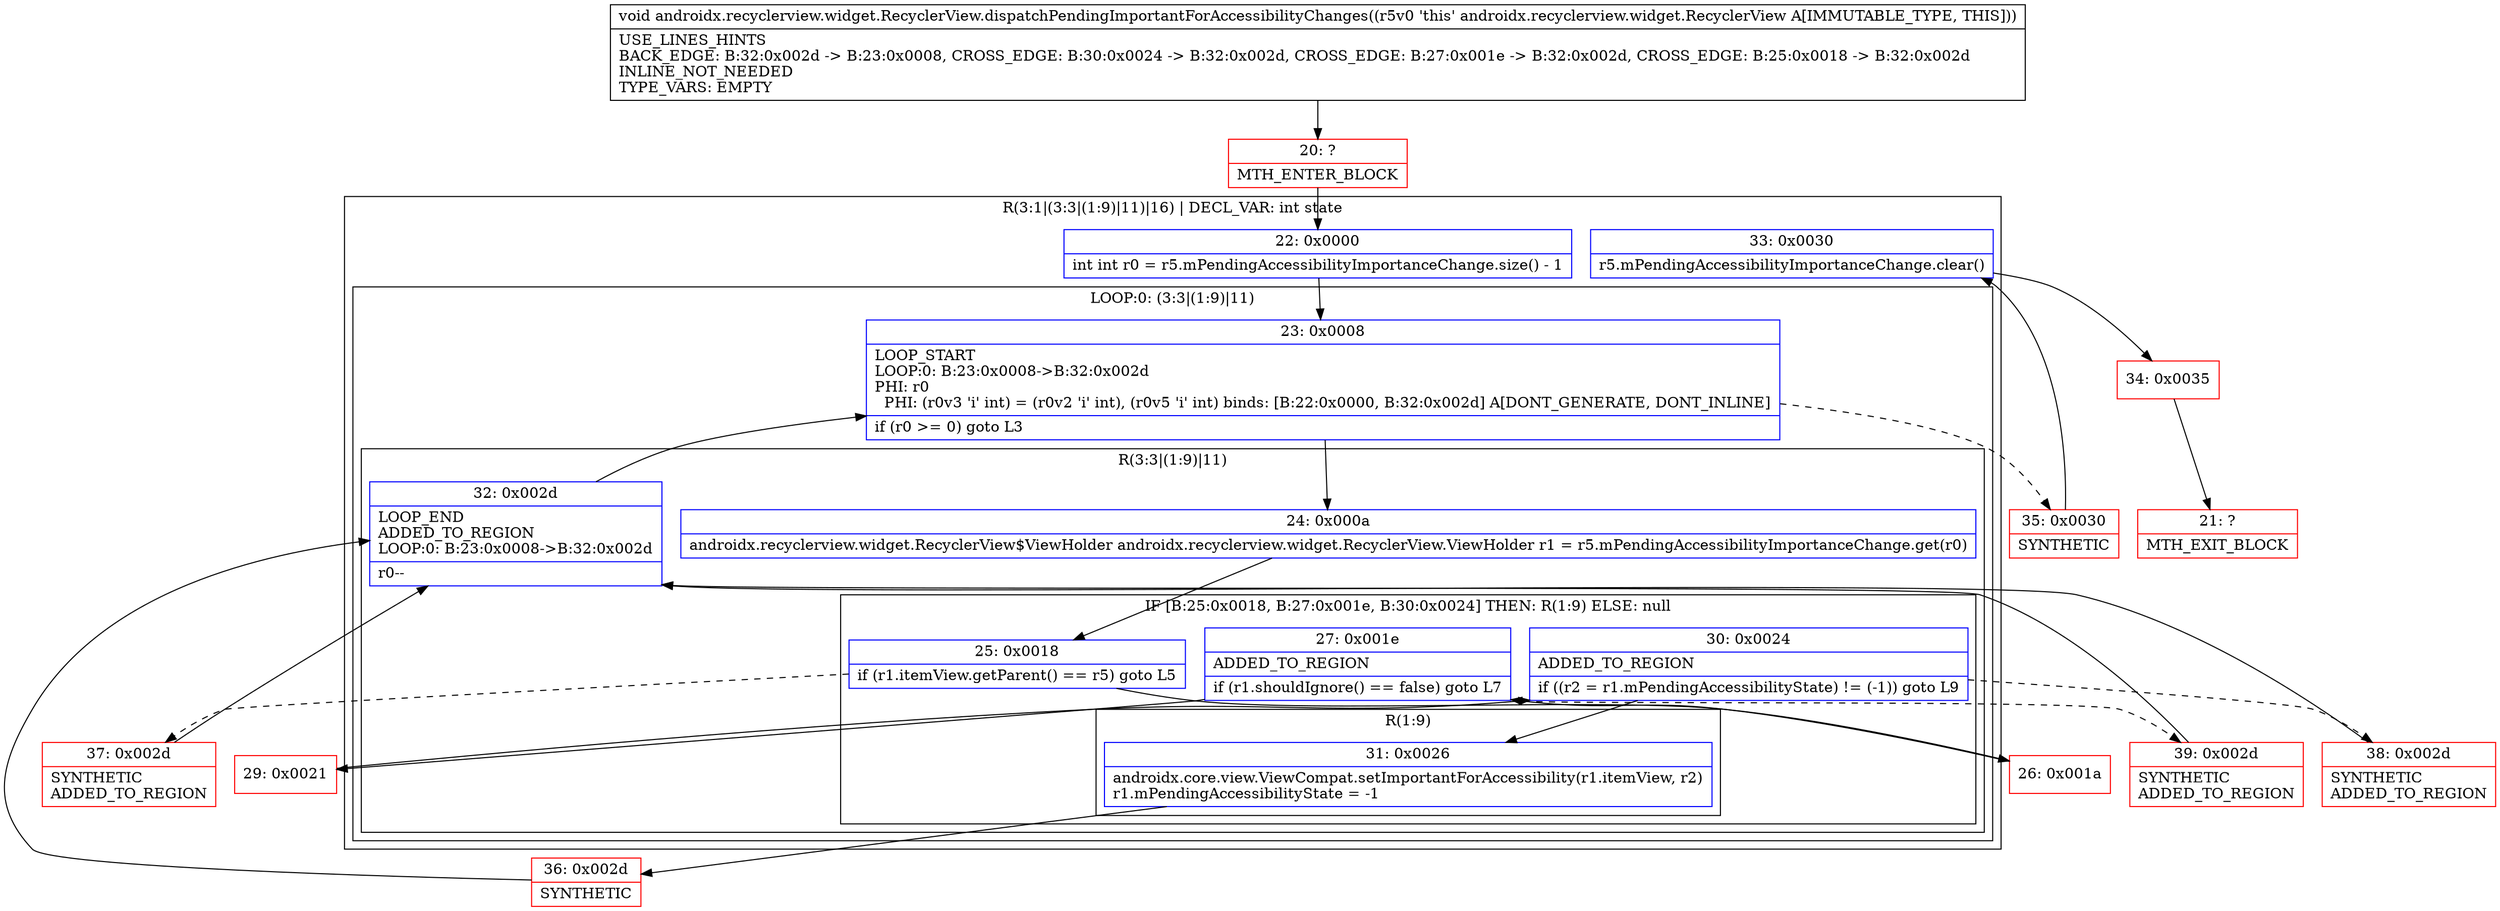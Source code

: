 digraph "CFG forandroidx.recyclerview.widget.RecyclerView.dispatchPendingImportantForAccessibilityChanges()V" {
subgraph cluster_Region_1761718573 {
label = "R(3:1|(3:3|(1:9)|11)|16) | DECL_VAR: int state\l";
node [shape=record,color=blue];
Node_22 [shape=record,label="{22\:\ 0x0000|int int r0 = r5.mPendingAccessibilityImportanceChange.size() \- 1\l}"];
subgraph cluster_LoopRegion_920543600 {
label = "LOOP:0: (3:3|(1:9)|11)";
node [shape=record,color=blue];
Node_23 [shape=record,label="{23\:\ 0x0008|LOOP_START\lLOOP:0: B:23:0x0008\-\>B:32:0x002d\lPHI: r0 \l  PHI: (r0v3 'i' int) = (r0v2 'i' int), (r0v5 'i' int) binds: [B:22:0x0000, B:32:0x002d] A[DONT_GENERATE, DONT_INLINE]\l|if (r0 \>= 0) goto L3\l}"];
subgraph cluster_Region_1114466891 {
label = "R(3:3|(1:9)|11)";
node [shape=record,color=blue];
Node_24 [shape=record,label="{24\:\ 0x000a|androidx.recyclerview.widget.RecyclerView$ViewHolder androidx.recyclerview.widget.RecyclerView.ViewHolder r1 = r5.mPendingAccessibilityImportanceChange.get(r0)\l}"];
subgraph cluster_IfRegion_441011967 {
label = "IF [B:25:0x0018, B:27:0x001e, B:30:0x0024] THEN: R(1:9) ELSE: null";
node [shape=record,color=blue];
Node_25 [shape=record,label="{25\:\ 0x0018|if (r1.itemView.getParent() == r5) goto L5\l}"];
Node_27 [shape=record,label="{27\:\ 0x001e|ADDED_TO_REGION\l|if (r1.shouldIgnore() == false) goto L7\l}"];
Node_30 [shape=record,label="{30\:\ 0x0024|ADDED_TO_REGION\l|if ((r2 = r1.mPendingAccessibilityState) != (\-1)) goto L9\l}"];
subgraph cluster_Region_2116357186 {
label = "R(1:9)";
node [shape=record,color=blue];
Node_31 [shape=record,label="{31\:\ 0x0026|androidx.core.view.ViewCompat.setImportantForAccessibility(r1.itemView, r2)\lr1.mPendingAccessibilityState = \-1\l}"];
}
}
Node_32 [shape=record,label="{32\:\ 0x002d|LOOP_END\lADDED_TO_REGION\lLOOP:0: B:23:0x0008\-\>B:32:0x002d\l|r0\-\-\l}"];
}
}
Node_33 [shape=record,label="{33\:\ 0x0030|r5.mPendingAccessibilityImportanceChange.clear()\l}"];
}
Node_20 [shape=record,color=red,label="{20\:\ ?|MTH_ENTER_BLOCK\l}"];
Node_26 [shape=record,color=red,label="{26\:\ 0x001a}"];
Node_29 [shape=record,color=red,label="{29\:\ 0x0021}"];
Node_36 [shape=record,color=red,label="{36\:\ 0x002d|SYNTHETIC\l}"];
Node_38 [shape=record,color=red,label="{38\:\ 0x002d|SYNTHETIC\lADDED_TO_REGION\l}"];
Node_39 [shape=record,color=red,label="{39\:\ 0x002d|SYNTHETIC\lADDED_TO_REGION\l}"];
Node_37 [shape=record,color=red,label="{37\:\ 0x002d|SYNTHETIC\lADDED_TO_REGION\l}"];
Node_35 [shape=record,color=red,label="{35\:\ 0x0030|SYNTHETIC\l}"];
Node_34 [shape=record,color=red,label="{34\:\ 0x0035}"];
Node_21 [shape=record,color=red,label="{21\:\ ?|MTH_EXIT_BLOCK\l}"];
MethodNode[shape=record,label="{void androidx.recyclerview.widget.RecyclerView.dispatchPendingImportantForAccessibilityChanges((r5v0 'this' androidx.recyclerview.widget.RecyclerView A[IMMUTABLE_TYPE, THIS]))  | USE_LINES_HINTS\lBACK_EDGE: B:32:0x002d \-\> B:23:0x0008, CROSS_EDGE: B:30:0x0024 \-\> B:32:0x002d, CROSS_EDGE: B:27:0x001e \-\> B:32:0x002d, CROSS_EDGE: B:25:0x0018 \-\> B:32:0x002d\lINLINE_NOT_NEEDED\lTYPE_VARS: EMPTY\l}"];
MethodNode -> Node_20;Node_22 -> Node_23;
Node_23 -> Node_24;
Node_23 -> Node_35[style=dashed];
Node_24 -> Node_25;
Node_25 -> Node_26;
Node_25 -> Node_37[style=dashed];
Node_27 -> Node_29;
Node_27 -> Node_39[style=dashed];
Node_30 -> Node_31;
Node_30 -> Node_38[style=dashed];
Node_31 -> Node_36;
Node_32 -> Node_23;
Node_33 -> Node_34;
Node_20 -> Node_22;
Node_26 -> Node_27;
Node_29 -> Node_30;
Node_36 -> Node_32;
Node_38 -> Node_32;
Node_39 -> Node_32;
Node_37 -> Node_32;
Node_35 -> Node_33;
Node_34 -> Node_21;
}

